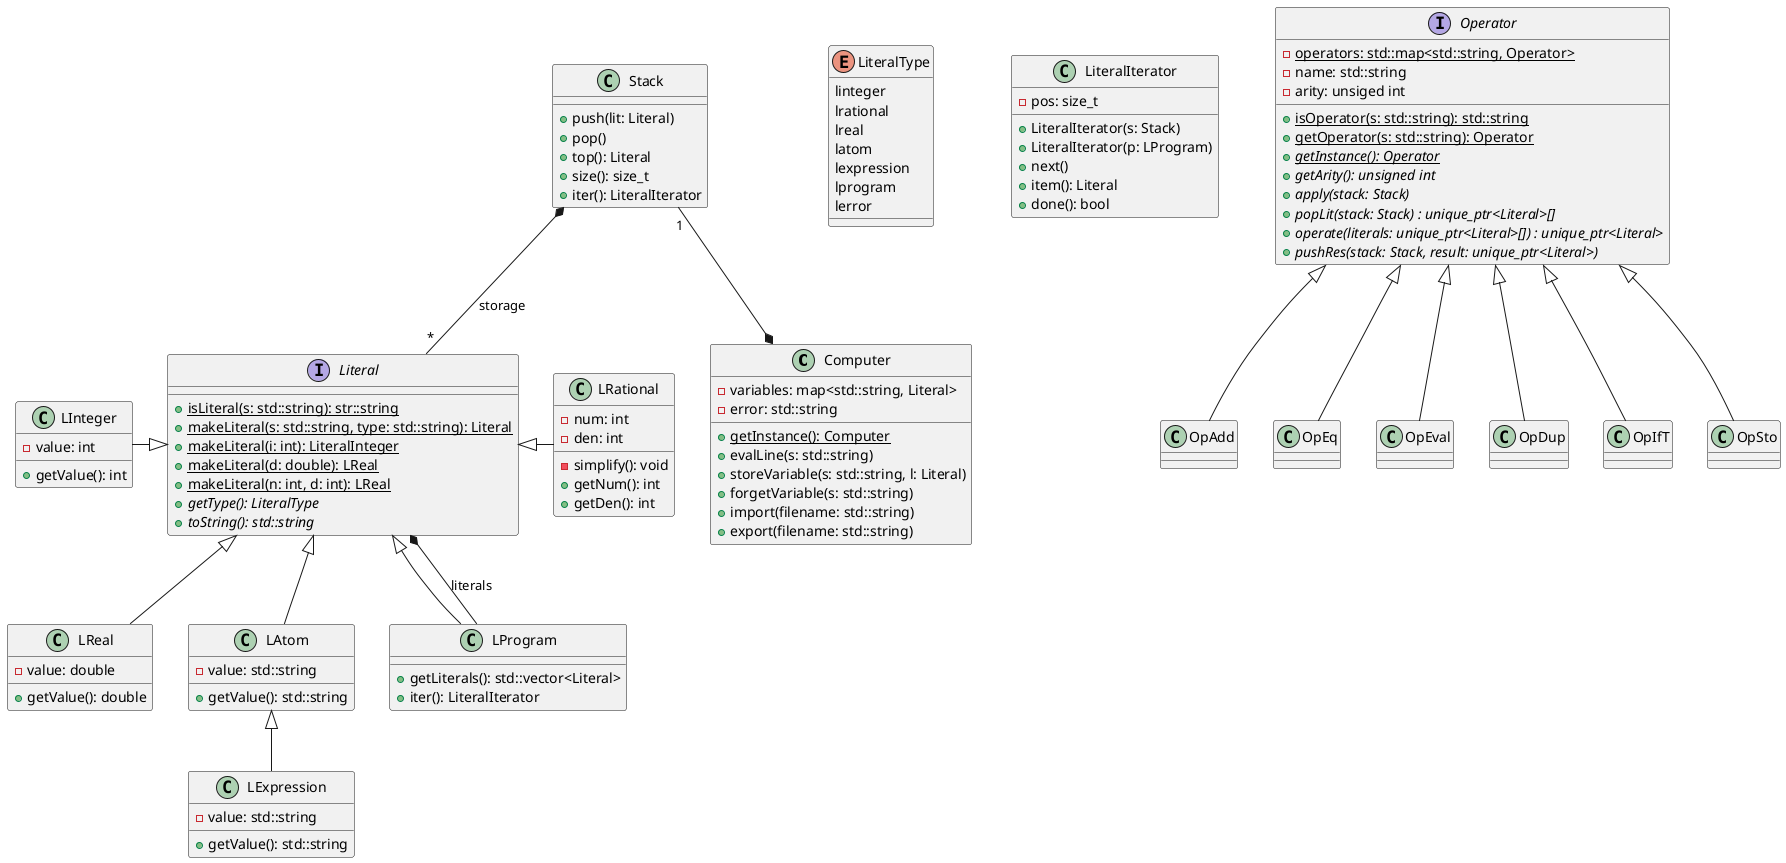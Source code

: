 Diagramme de classe
```plantuml
@startuml

class Computer{
    -variables: map<std::string, Literal>
    -error: std::string
    +{static}getInstance(): Computer
    +evalLine(s: std::string)
    +storeVariable(s: std::string, l: Literal)
    +forgetVariable(s: std::string)
    +import(filename: std::string)
    +export(filename: std::string)
}
Stack "1" -down-* Computer

enum LiteralType{
    linteger
    lrational
    lreal
    latom
    lexpression
    lprogram
    lerror
}

interface Literal{
    +{static}isLiteral(s: std::string): str::string
    +{static}makeLiteral(s: std::string, type: std::string): Literal
    +{static}makeLiteral(i: int): LiteralInteger
    +{static}makeLiteral(d: double): LReal
    +{static}makeLiteral(n: int, d: int): LReal
    +{abstract}getType(): LiteralType
    +{abstract}toString(): std::string
}

class LInteger{
    -value: int
    +getValue(): int
}
Literal <|-left- LInteger

class LRational{
    -num: int
    -den: int
    -simplify(): void
    +getNum(): int
    +getDen(): int
}
Literal <|-right- LRational

class LReal{
    -value: double
    +getValue(): double
}
Literal <|-- LReal

class LAtom{
    -value: std::string
    +getValue(): std::string
}
Literal <|-- LAtom

class LExpression{
    -value: std::string
    +getValue(): std::string
}
LAtom <|-- LExpression

class LProgram{
    +getLiterals(): std::vector<Literal>
    +iter(): LiteralIterator
}
LProgram --* Literal: literals
Literal <|-- LProgram

class Stack{
    +push(lit: Literal)
    +pop()
    +top(): Literal
    +size(): size_t
    +iter(): LiteralIterator
}
Stack *-- "*" Literal: storage

class LiteralIterator{
    -pos: size_t
    +LiteralIterator(s: Stack)
    +LiteralIterator(p: LProgram)
    +next()
    +item(): Literal
    +done(): bool
}

interface Operator{
    -{static}operators: std::map<std::string, Operator>
    -name: std::string
    -arity: unsiged int
    +{static}isOperator(s: std::string): std::string
    +{static}getOperator(s: std::string): Operator
    +{static}{abstract}getInstance(): Operator
    +{abstract}getArity(): unsigned int
    +{abstract}apply(stack: Stack)
    +{abstract}popLit(stack: Stack) : unique_ptr<Literal>[]
    +{abstract}operate(literals: unique_ptr<Literal>[]) : unique_ptr<Literal>
    +{abstract}pushRes(stack: Stack, result: unique_ptr<Literal>)
}

Operator <|-- OpAdd
'Operator <|-- OpSub
'Operator <|-- OpMul
'Operator <|-- OpDiv
'Operator <|-- OpDivI
'Operator <|-- OpMod
'Operator <|-- OpNeg
'
Operator <|-- OpEq
'Operator <|-- OpNEq
'Operator <|-- OpSup
'Operator <|-- OpInf
'Operator <|-- OpSupE
'Operator <|-- OpInfE
'Operator <|-- OpAnd
'Operator <|-- OpOr
'Operator <|-- OpNot
'
Operator <|-- OpEval
'
Operator <|-- OpDup
'Operator <|-- OpDrop
'Operator <|-- OpSwap
'Operator <|-- OpClear
'
Operator <|-- OpIfT
'
Operator <|-- OpSto
'Operator <|-- OpForget
@enduml
```
